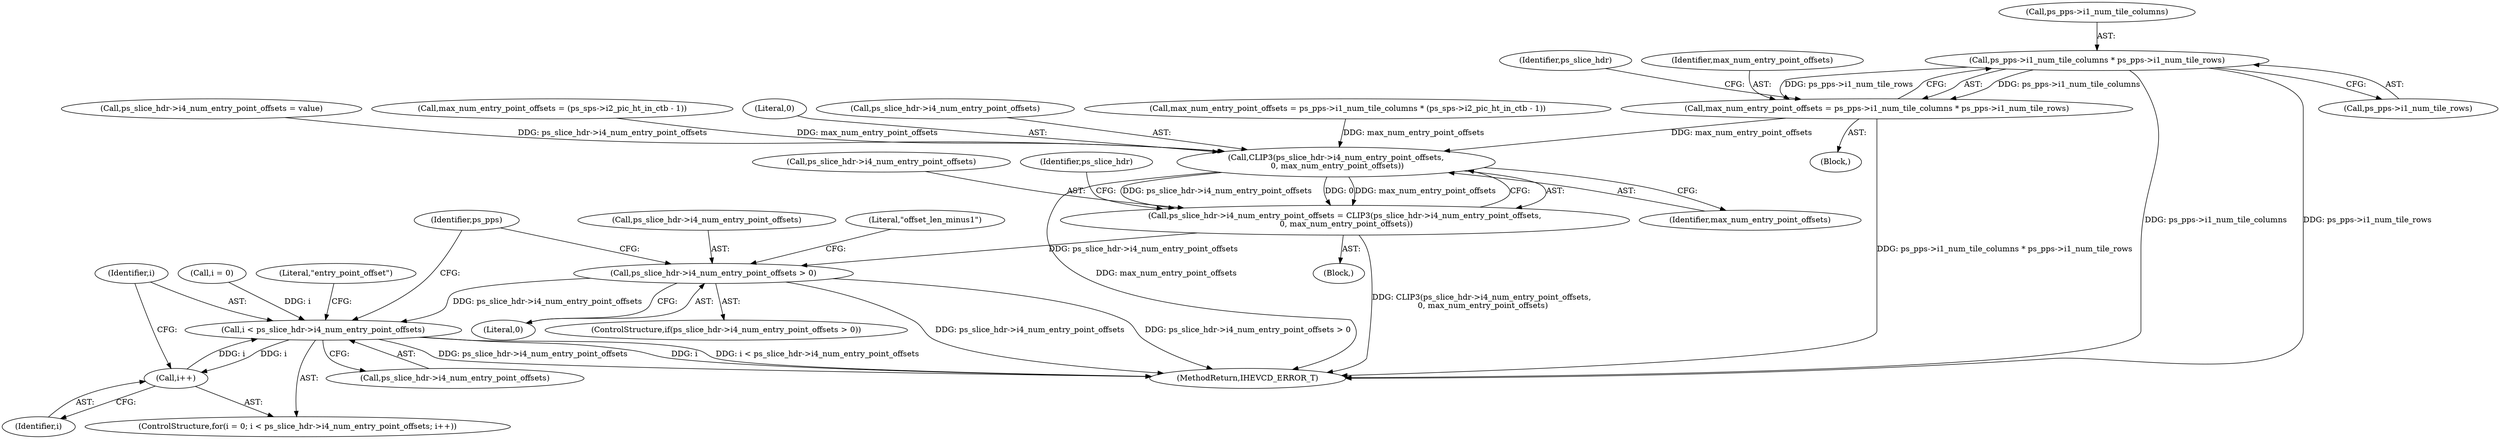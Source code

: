 digraph "0_Android_7c9be319a279654e55a6d757265f88c61a16a4d5@pointer" {
"1001917" [label="(Call,ps_pps->i1_num_tile_columns * ps_pps->i1_num_tile_rows)"];
"1001915" [label="(Call,max_num_entry_point_offsets = ps_pps->i1_num_tile_columns * ps_pps->i1_num_tile_rows)"];
"1001937" [label="(Call,CLIP3(ps_slice_hdr->i4_num_entry_point_offsets,\n 0, max_num_entry_point_offsets))"];
"1001933" [label="(Call,ps_slice_hdr->i4_num_entry_point_offsets = CLIP3(ps_slice_hdr->i4_num_entry_point_offsets,\n 0, max_num_entry_point_offsets))"];
"1001944" [label="(Call,ps_slice_hdr->i4_num_entry_point_offsets > 0)"];
"1001965" [label="(Call,i < ps_slice_hdr->i4_num_entry_point_offsets)"];
"1001970" [label="(Call,i++)"];
"1001982" [label="(Identifier,ps_pps)"];
"1001970" [label="(Call,i++)"];
"1001948" [label="(Literal,0)"];
"1001967" [label="(Call,ps_slice_hdr->i4_num_entry_point_offsets)"];
"1001914" [label="(Block,)"];
"1001945" [label="(Call,ps_slice_hdr->i4_num_entry_point_offsets)"];
"1001971" [label="(Identifier,i)"];
"1001951" [label="(Literal,\"offset_len_minus1\")"];
"1001915" [label="(Call,max_num_entry_point_offsets = ps_pps->i1_num_tile_columns * ps_pps->i1_num_tile_rows)"];
"1001962" [label="(Call,i = 0)"];
"1001935" [label="(Identifier,ps_slice_hdr)"];
"1001926" [label="(Call,max_num_entry_point_offsets = (ps_sps->i2_pic_ht_in_ctb - 1))"];
"1001966" [label="(Identifier,i)"];
"1001934" [label="(Call,ps_slice_hdr->i4_num_entry_point_offsets)"];
"1001965" [label="(Call,i < ps_slice_hdr->i4_num_entry_point_offsets)"];
"1001974" [label="(Literal,\"entry_point_offset\")"];
"1001942" [label="(Identifier,max_num_entry_point_offsets)"];
"1001943" [label="(ControlStructure,if(ps_slice_hdr->i4_num_entry_point_offsets > 0))"];
"1001946" [label="(Identifier,ps_slice_hdr)"];
"1001918" [label="(Call,ps_pps->i1_num_tile_columns)"];
"1001941" [label="(Literal,0)"];
"1001887" [label="(Block,)"];
"1001944" [label="(Call,ps_slice_hdr->i4_num_entry_point_offsets > 0)"];
"1001917" [label="(Call,ps_pps->i1_num_tile_columns * ps_pps->i1_num_tile_rows)"];
"1001921" [label="(Call,ps_pps->i1_num_tile_rows)"];
"1001938" [label="(Call,ps_slice_hdr->i4_num_entry_point_offsets)"];
"1001933" [label="(Call,ps_slice_hdr->i4_num_entry_point_offsets = CLIP3(ps_slice_hdr->i4_num_entry_point_offsets,\n 0, max_num_entry_point_offsets))"];
"1002661" [label="(MethodReturn,IHEVCD_ERROR_T)"];
"1001898" [label="(Call,max_num_entry_point_offsets = ps_pps->i1_num_tile_columns * (ps_sps->i2_pic_ht_in_ctb - 1))"];
"1001882" [label="(Call,ps_slice_hdr->i4_num_entry_point_offsets = value)"];
"1001937" [label="(Call,CLIP3(ps_slice_hdr->i4_num_entry_point_offsets,\n 0, max_num_entry_point_offsets))"];
"1001961" [label="(ControlStructure,for(i = 0; i < ps_slice_hdr->i4_num_entry_point_offsets; i++))"];
"1001916" [label="(Identifier,max_num_entry_point_offsets)"];
"1001917" -> "1001915"  [label="AST: "];
"1001917" -> "1001921"  [label="CFG: "];
"1001918" -> "1001917"  [label="AST: "];
"1001921" -> "1001917"  [label="AST: "];
"1001915" -> "1001917"  [label="CFG: "];
"1001917" -> "1002661"  [label="DDG: ps_pps->i1_num_tile_columns"];
"1001917" -> "1002661"  [label="DDG: ps_pps->i1_num_tile_rows"];
"1001917" -> "1001915"  [label="DDG: ps_pps->i1_num_tile_columns"];
"1001917" -> "1001915"  [label="DDG: ps_pps->i1_num_tile_rows"];
"1001915" -> "1001914"  [label="AST: "];
"1001916" -> "1001915"  [label="AST: "];
"1001935" -> "1001915"  [label="CFG: "];
"1001915" -> "1002661"  [label="DDG: ps_pps->i1_num_tile_columns * ps_pps->i1_num_tile_rows"];
"1001915" -> "1001937"  [label="DDG: max_num_entry_point_offsets"];
"1001937" -> "1001933"  [label="AST: "];
"1001937" -> "1001942"  [label="CFG: "];
"1001938" -> "1001937"  [label="AST: "];
"1001941" -> "1001937"  [label="AST: "];
"1001942" -> "1001937"  [label="AST: "];
"1001933" -> "1001937"  [label="CFG: "];
"1001937" -> "1002661"  [label="DDG: max_num_entry_point_offsets"];
"1001937" -> "1001933"  [label="DDG: ps_slice_hdr->i4_num_entry_point_offsets"];
"1001937" -> "1001933"  [label="DDG: 0"];
"1001937" -> "1001933"  [label="DDG: max_num_entry_point_offsets"];
"1001882" -> "1001937"  [label="DDG: ps_slice_hdr->i4_num_entry_point_offsets"];
"1001898" -> "1001937"  [label="DDG: max_num_entry_point_offsets"];
"1001926" -> "1001937"  [label="DDG: max_num_entry_point_offsets"];
"1001933" -> "1001887"  [label="AST: "];
"1001934" -> "1001933"  [label="AST: "];
"1001946" -> "1001933"  [label="CFG: "];
"1001933" -> "1002661"  [label="DDG: CLIP3(ps_slice_hdr->i4_num_entry_point_offsets,\n 0, max_num_entry_point_offsets)"];
"1001933" -> "1001944"  [label="DDG: ps_slice_hdr->i4_num_entry_point_offsets"];
"1001944" -> "1001943"  [label="AST: "];
"1001944" -> "1001948"  [label="CFG: "];
"1001945" -> "1001944"  [label="AST: "];
"1001948" -> "1001944"  [label="AST: "];
"1001951" -> "1001944"  [label="CFG: "];
"1001982" -> "1001944"  [label="CFG: "];
"1001944" -> "1002661"  [label="DDG: ps_slice_hdr->i4_num_entry_point_offsets"];
"1001944" -> "1002661"  [label="DDG: ps_slice_hdr->i4_num_entry_point_offsets > 0"];
"1001944" -> "1001965"  [label="DDG: ps_slice_hdr->i4_num_entry_point_offsets"];
"1001965" -> "1001961"  [label="AST: "];
"1001965" -> "1001967"  [label="CFG: "];
"1001966" -> "1001965"  [label="AST: "];
"1001967" -> "1001965"  [label="AST: "];
"1001974" -> "1001965"  [label="CFG: "];
"1001982" -> "1001965"  [label="CFG: "];
"1001965" -> "1002661"  [label="DDG: i"];
"1001965" -> "1002661"  [label="DDG: i < ps_slice_hdr->i4_num_entry_point_offsets"];
"1001965" -> "1002661"  [label="DDG: ps_slice_hdr->i4_num_entry_point_offsets"];
"1001970" -> "1001965"  [label="DDG: i"];
"1001962" -> "1001965"  [label="DDG: i"];
"1001965" -> "1001970"  [label="DDG: i"];
"1001970" -> "1001961"  [label="AST: "];
"1001970" -> "1001971"  [label="CFG: "];
"1001971" -> "1001970"  [label="AST: "];
"1001966" -> "1001970"  [label="CFG: "];
}

